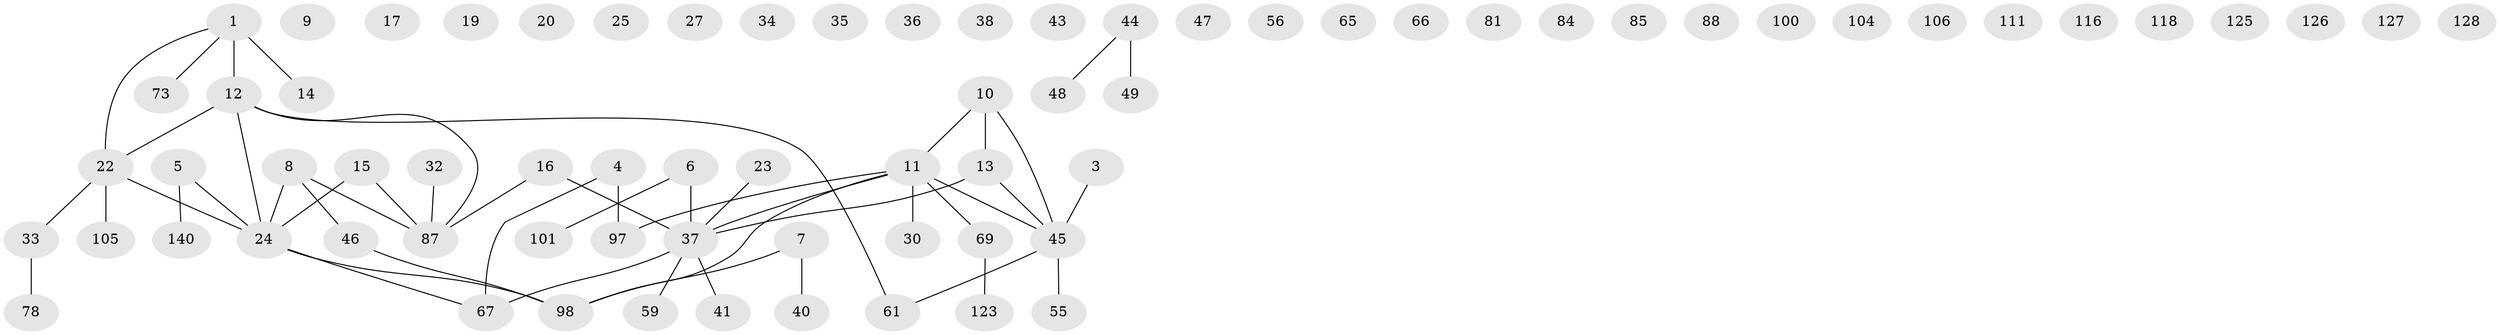 // original degree distribution, {5: 0.028169014084507043, 1: 0.352112676056338, 2: 0.16901408450704225, 3: 0.22535211267605634, 0: 0.16901408450704225, 4: 0.035211267605633804, 6: 0.02112676056338028}
// Generated by graph-tools (version 1.1) at 2025/12/03/09/25 04:12:52]
// undirected, 71 vertices, 52 edges
graph export_dot {
graph [start="1"]
  node [color=gray90,style=filled];
  1 [super="+124+91+2+51"];
  3;
  4 [super="+132+82"];
  5 [super="+18"];
  6;
  7 [super="+50"];
  8 [super="+76"];
  9;
  10 [super="+74"];
  11 [super="+64+21"];
  12 [super="+31+60+26"];
  13;
  14;
  15;
  16 [super="+115+28"];
  17;
  19 [super="+99"];
  20 [super="+95+120"];
  22 [super="+42"];
  23 [super="+54"];
  24 [super="+72+29"];
  25;
  27;
  30 [super="+70"];
  32;
  33 [super="+68"];
  34;
  35;
  36 [super="+108"];
  37 [super="+94"];
  38 [super="+53"];
  40;
  41;
  43;
  44 [super="+57+75"];
  45 [super="+62"];
  46;
  47;
  48 [super="+63"];
  49;
  55;
  56;
  59;
  61 [super="+93"];
  65;
  66;
  67;
  69 [super="+102"];
  73 [super="+92"];
  78;
  81;
  84;
  85;
  87 [super="+130"];
  88 [super="+90"];
  97 [super="+114"];
  98 [super="+119+141+112"];
  100;
  101 [super="+117"];
  104;
  105 [super="+107"];
  106;
  111;
  116;
  118;
  123;
  125;
  126;
  127;
  128;
  140;
  1 -- 12 [weight=2];
  1 -- 22;
  1 -- 73;
  1 -- 14;
  3 -- 45;
  4 -- 67;
  4 -- 97;
  5 -- 140;
  5 -- 24;
  6 -- 101;
  6 -- 37;
  7 -- 98;
  7 -- 40;
  8 -- 46;
  8 -- 87;
  8 -- 24;
  10 -- 13;
  10 -- 45;
  10 -- 11;
  11 -- 45;
  11 -- 97;
  11 -- 98;
  11 -- 69;
  11 -- 37;
  11 -- 30;
  12 -- 22;
  12 -- 24 [weight=2];
  12 -- 61;
  12 -- 87;
  13 -- 37;
  13 -- 45;
  15 -- 87;
  15 -- 24;
  16 -- 87;
  16 -- 37;
  22 -- 24;
  22 -- 33;
  22 -- 105;
  23 -- 37;
  24 -- 98;
  24 -- 67;
  32 -- 87;
  33 -- 78;
  37 -- 67;
  37 -- 41;
  37 -- 59;
  44 -- 49;
  44 -- 48;
  45 -- 61;
  45 -- 55;
  46 -- 98;
  69 -- 123;
}
